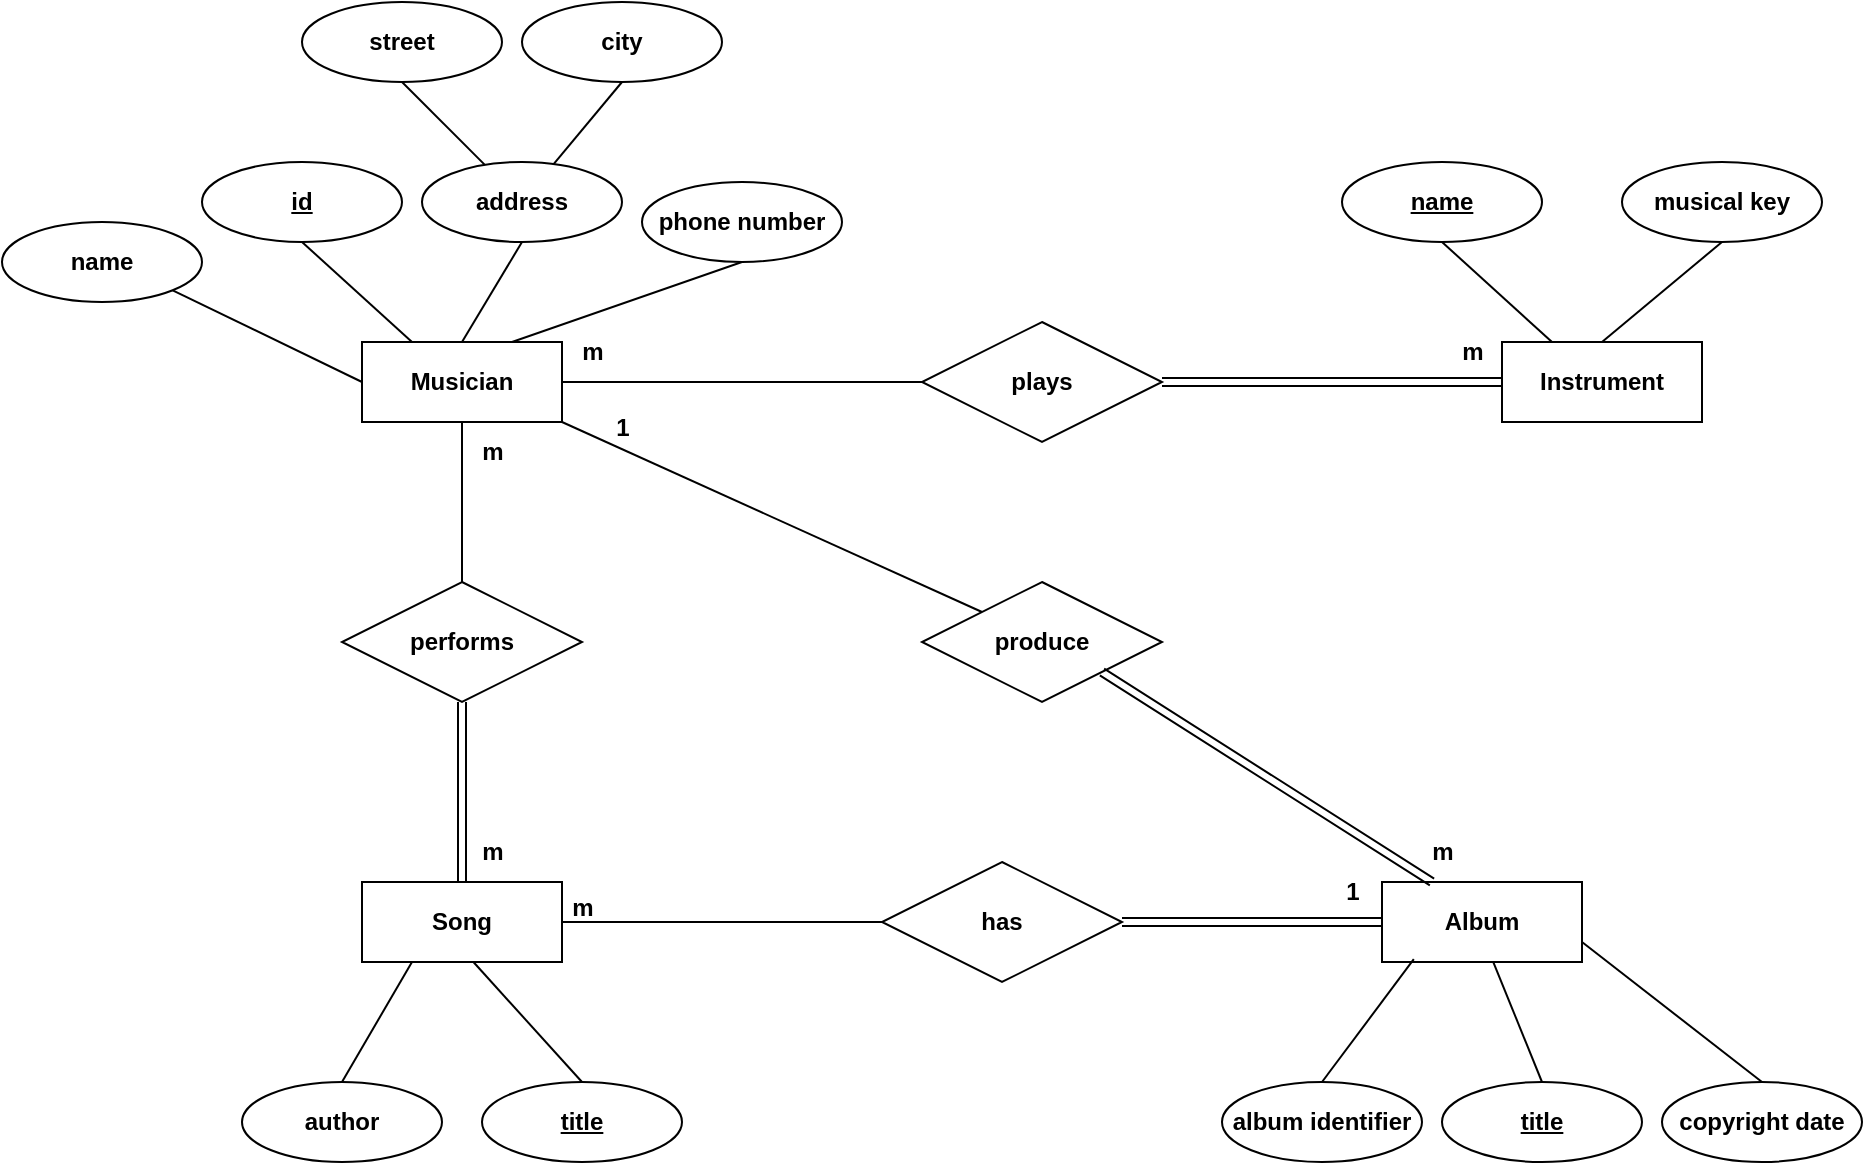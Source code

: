 <mxfile version="22.1.2" type="device">
  <diagram name="Page-1" id="q17DKDiXmMCJJl4ZwLc4">
    <mxGraphModel dx="1436" dy="773" grid="1" gridSize="10" guides="1" tooltips="1" connect="1" arrows="1" fold="1" page="1" pageScale="1" pageWidth="2339" pageHeight="3300" math="0" shadow="0">
      <root>
        <mxCell id="0" />
        <mxCell id="1" parent="0" />
        <mxCell id="7t0NmyDC2NJlsHodAtWq-1" value="&lt;b&gt;Musician&lt;/b&gt;" style="whiteSpace=wrap;html=1;align=center;" parent="1" vertex="1">
          <mxGeometry x="190" y="290" width="100" height="40" as="geometry" />
        </mxCell>
        <mxCell id="7t0NmyDC2NJlsHodAtWq-3" value="" style="endArrow=none;html=1;rounded=0;exitX=0.5;exitY=1;exitDx=0;exitDy=0;entryX=0.25;entryY=0;entryDx=0;entryDy=0;" parent="1" source="7t0NmyDC2NJlsHodAtWq-14" target="7t0NmyDC2NJlsHodAtWq-1" edge="1">
          <mxGeometry relative="1" as="geometry">
            <mxPoint x="160" y="240" as="sourcePoint" />
            <mxPoint x="580" y="450" as="targetPoint" />
          </mxGeometry>
        </mxCell>
        <mxCell id="7t0NmyDC2NJlsHodAtWq-4" value="&lt;b&gt;address&lt;/b&gt;" style="ellipse;whiteSpace=wrap;html=1;align=center;" parent="1" vertex="1">
          <mxGeometry x="220" y="200" width="100" height="40" as="geometry" />
        </mxCell>
        <mxCell id="7t0NmyDC2NJlsHodAtWq-5" value="" style="endArrow=none;html=1;rounded=0;exitX=0.5;exitY=1;exitDx=0;exitDy=0;entryX=0.5;entryY=0;entryDx=0;entryDy=0;" parent="1" source="7t0NmyDC2NJlsHodAtWq-4" target="7t0NmyDC2NJlsHodAtWq-1" edge="1">
          <mxGeometry relative="1" as="geometry">
            <mxPoint x="175" y="264" as="sourcePoint" />
            <mxPoint x="250" y="310" as="targetPoint" />
          </mxGeometry>
        </mxCell>
        <mxCell id="7t0NmyDC2NJlsHodAtWq-6" value="&lt;b&gt;street&lt;/b&gt;&lt;span id=&quot;docs-internal-guid-22aa97f3-7fff-5628-ff60-64329fbdb07a&quot;&gt;&lt;/span&gt;&lt;span id=&quot;docs-internal-guid-22aa97f3-7fff-5628-ff60-64329fbdb07a&quot;&gt;&lt;/span&gt;" style="ellipse;whiteSpace=wrap;html=1;align=center;" parent="1" vertex="1">
          <mxGeometry x="160" y="120" width="100" height="40" as="geometry" />
        </mxCell>
        <mxCell id="7t0NmyDC2NJlsHodAtWq-7" value="" style="endArrow=none;html=1;rounded=0;exitX=0.5;exitY=1;exitDx=0;exitDy=0;" parent="1" source="7t0NmyDC2NJlsHodAtWq-6" target="7t0NmyDC2NJlsHodAtWq-4" edge="1">
          <mxGeometry relative="1" as="geometry">
            <mxPoint x="285" y="264" as="sourcePoint" />
            <mxPoint x="370" y="330" as="targetPoint" />
          </mxGeometry>
        </mxCell>
        <mxCell id="7t0NmyDC2NJlsHodAtWq-8" value="&lt;b&gt;city&lt;/b&gt;&lt;span id=&quot;docs-internal-guid-22aa97f3-7fff-5628-ff60-64329fbdb07a&quot;&gt;&lt;/span&gt;&lt;span id=&quot;docs-internal-guid-22aa97f3-7fff-5628-ff60-64329fbdb07a&quot;&gt;&lt;/span&gt;" style="ellipse;whiteSpace=wrap;html=1;align=center;" parent="1" vertex="1">
          <mxGeometry x="270" y="120" width="100" height="40" as="geometry" />
        </mxCell>
        <mxCell id="7t0NmyDC2NJlsHodAtWq-9" value="" style="endArrow=none;html=1;rounded=0;exitX=0.5;exitY=1;exitDx=0;exitDy=0;" parent="1" source="7t0NmyDC2NJlsHodAtWq-8" target="7t0NmyDC2NJlsHodAtWq-4" edge="1">
          <mxGeometry relative="1" as="geometry">
            <mxPoint x="405" y="264" as="sourcePoint" />
            <mxPoint x="377" y="201" as="targetPoint" />
          </mxGeometry>
        </mxCell>
        <mxCell id="7t0NmyDC2NJlsHodAtWq-10" value="&lt;b&gt;phone number&lt;/b&gt;&lt;span id=&quot;docs-internal-guid-22aa97f3-7fff-5628-ff60-64329fbdb07a&quot;&gt;&lt;/span&gt;&lt;span id=&quot;docs-internal-guid-22aa97f3-7fff-5628-ff60-64329fbdb07a&quot;&gt;&lt;/span&gt;" style="ellipse;whiteSpace=wrap;html=1;align=center;" parent="1" vertex="1">
          <mxGeometry x="330" y="210" width="100" height="40" as="geometry" />
        </mxCell>
        <mxCell id="7t0NmyDC2NJlsHodAtWq-11" value="" style="endArrow=none;html=1;rounded=0;exitX=0.5;exitY=1;exitDx=0;exitDy=0;entryX=0.75;entryY=0;entryDx=0;entryDy=0;" parent="1" source="7t0NmyDC2NJlsHodAtWq-10" target="7t0NmyDC2NJlsHodAtWq-1" edge="1">
          <mxGeometry relative="1" as="geometry">
            <mxPoint x="465" y="374" as="sourcePoint" />
            <mxPoint x="437" y="311" as="targetPoint" />
          </mxGeometry>
        </mxCell>
        <mxCell id="7t0NmyDC2NJlsHodAtWq-12" value="&lt;b&gt;name&lt;/b&gt;" style="ellipse;whiteSpace=wrap;html=1;align=center;" parent="1" vertex="1">
          <mxGeometry x="10" y="230" width="100" height="40" as="geometry" />
        </mxCell>
        <mxCell id="7t0NmyDC2NJlsHodAtWq-13" value="" style="endArrow=none;html=1;rounded=0;exitX=1;exitY=1;exitDx=0;exitDy=0;entryX=0;entryY=0.5;entryDx=0;entryDy=0;" parent="1" source="7t0NmyDC2NJlsHodAtWq-12" target="7t0NmyDC2NJlsHodAtWq-1" edge="1">
          <mxGeometry relative="1" as="geometry">
            <mxPoint x="110" y="285" as="sourcePoint" />
            <mxPoint x="-5" y="335" as="targetPoint" />
          </mxGeometry>
        </mxCell>
        <mxCell id="7t0NmyDC2NJlsHodAtWq-14" value="&lt;b&gt;id&lt;/b&gt;" style="ellipse;whiteSpace=wrap;html=1;align=center;fontStyle=4;" parent="1" vertex="1">
          <mxGeometry x="110" y="200" width="100" height="40" as="geometry" />
        </mxCell>
        <mxCell id="7t0NmyDC2NJlsHodAtWq-15" value="&lt;span id=&quot;docs-internal-guid-ec5396cc-7fff-41a8-6c5f-3108510f86a9&quot;&gt;&lt;/span&gt;&lt;span id=&quot;docs-internal-guid-ec5396cc-7fff-41a8-6c5f-3108510f86a9&quot;&gt;&lt;/span&gt;&lt;span id=&quot;docs-internal-guid-ec5396cc-7fff-41a8-6c5f-3108510f86a9&quot;&gt;&lt;/span&gt;&lt;b&gt;Instrument&lt;/b&gt;" style="whiteSpace=wrap;html=1;align=center;" parent="1" vertex="1">
          <mxGeometry x="760" y="290" width="100" height="40" as="geometry" />
        </mxCell>
        <mxCell id="7t0NmyDC2NJlsHodAtWq-16" value="" style="endArrow=none;html=1;rounded=0;exitX=0.5;exitY=1;exitDx=0;exitDy=0;entryX=0.25;entryY=0;entryDx=0;entryDy=0;" parent="1" source="7t0NmyDC2NJlsHodAtWq-27" target="7t0NmyDC2NJlsHodAtWq-15" edge="1">
          <mxGeometry relative="1" as="geometry">
            <mxPoint x="730" y="240" as="sourcePoint" />
            <mxPoint x="1150" y="450" as="targetPoint" />
          </mxGeometry>
        </mxCell>
        <mxCell id="7t0NmyDC2NJlsHodAtWq-17" value="&lt;b&gt;musical key&lt;/b&gt;&lt;span id=&quot;docs-internal-guid-22aa97f3-7fff-5628-ff60-64329fbdb07a&quot;&gt;&lt;/span&gt;&lt;span id=&quot;docs-internal-guid-22aa97f3-7fff-5628-ff60-64329fbdb07a&quot;&gt;&lt;/span&gt;" style="ellipse;whiteSpace=wrap;html=1;align=center;" parent="1" vertex="1">
          <mxGeometry x="820" y="200" width="100" height="40" as="geometry" />
        </mxCell>
        <mxCell id="7t0NmyDC2NJlsHodAtWq-18" value="" style="endArrow=none;html=1;rounded=0;exitX=0.5;exitY=1;exitDx=0;exitDy=0;entryX=0.5;entryY=0;entryDx=0;entryDy=0;" parent="1" source="7t0NmyDC2NJlsHodAtWq-17" target="7t0NmyDC2NJlsHodAtWq-15" edge="1">
          <mxGeometry relative="1" as="geometry">
            <mxPoint x="745" y="264" as="sourcePoint" />
            <mxPoint x="820" y="310" as="targetPoint" />
          </mxGeometry>
        </mxCell>
        <mxCell id="7t0NmyDC2NJlsHodAtWq-27" value="&lt;b&gt;name&lt;/b&gt;" style="ellipse;whiteSpace=wrap;html=1;align=center;fontStyle=4;" parent="1" vertex="1">
          <mxGeometry x="680" y="200" width="100" height="40" as="geometry" />
        </mxCell>
        <mxCell id="7t0NmyDC2NJlsHodAtWq-95" value="&lt;b&gt;Album&lt;/b&gt;" style="whiteSpace=wrap;html=1;align=center;" parent="1" vertex="1">
          <mxGeometry x="700" y="560" width="100" height="40" as="geometry" />
        </mxCell>
        <mxCell id="7t0NmyDC2NJlsHodAtWq-97" value="&lt;b&gt;album identifier&lt;/b&gt;" style="ellipse;whiteSpace=wrap;html=1;align=center;" parent="1" vertex="1">
          <mxGeometry x="620" y="660" width="100" height="40" as="geometry" />
        </mxCell>
        <mxCell id="7t0NmyDC2NJlsHodAtWq-98" value="" style="endArrow=none;html=1;rounded=0;exitX=0.5;exitY=0;exitDx=0;exitDy=0;entryX=0.159;entryY=0.965;entryDx=0;entryDy=0;entryPerimeter=0;" parent="1" source="7t0NmyDC2NJlsHodAtWq-97" target="7t0NmyDC2NJlsHodAtWq-95" edge="1">
          <mxGeometry relative="1" as="geometry">
            <mxPoint x="1075" y="619" as="sourcePoint" />
            <mxPoint x="875" y="575" as="targetPoint" />
          </mxGeometry>
        </mxCell>
        <mxCell id="7t0NmyDC2NJlsHodAtWq-100" value="" style="endArrow=none;html=1;rounded=0;exitX=0.5;exitY=0;exitDx=0;exitDy=0;entryX=0.556;entryY=0.997;entryDx=0;entryDy=0;entryPerimeter=0;" parent="1" source="pzW-IpU47eDc1lCH4zHD-4" target="7t0NmyDC2NJlsHodAtWq-95" edge="1">
          <mxGeometry relative="1" as="geometry">
            <mxPoint x="780" y="660" as="sourcePoint" />
            <mxPoint x="825" y="420" as="targetPoint" />
          </mxGeometry>
        </mxCell>
        <mxCell id="7t0NmyDC2NJlsHodAtWq-108" value="&lt;b&gt;copyright date&lt;/b&gt;" style="ellipse;whiteSpace=wrap;html=1;align=center;" parent="1" vertex="1">
          <mxGeometry x="840" y="660" width="100" height="40" as="geometry" />
        </mxCell>
        <mxCell id="7t0NmyDC2NJlsHodAtWq-109" value="" style="endArrow=none;html=1;rounded=0;exitX=0.5;exitY=0;exitDx=0;exitDy=0;entryX=1;entryY=0.75;entryDx=0;entryDy=0;" parent="1" source="7t0NmyDC2NJlsHodAtWq-108" target="7t0NmyDC2NJlsHodAtWq-95" edge="1">
          <mxGeometry relative="1" as="geometry">
            <mxPoint x="1295" y="618" as="sourcePoint" />
            <mxPoint x="956" y="600" as="targetPoint" />
          </mxGeometry>
        </mxCell>
        <mxCell id="7t0NmyDC2NJlsHodAtWq-110" value="&lt;b&gt;Song&lt;/b&gt;" style="whiteSpace=wrap;html=1;align=center;" parent="1" vertex="1">
          <mxGeometry x="190" y="560" width="100" height="40" as="geometry" />
        </mxCell>
        <mxCell id="7t0NmyDC2NJlsHodAtWq-111" value="&lt;b&gt;author&lt;/b&gt;" style="ellipse;whiteSpace=wrap;html=1;align=center;" parent="1" vertex="1">
          <mxGeometry x="130" y="660" width="100" height="40" as="geometry" />
        </mxCell>
        <mxCell id="7t0NmyDC2NJlsHodAtWq-112" value="" style="endArrow=none;html=1;rounded=0;exitX=0.5;exitY=0;exitDx=0;exitDy=0;entryX=0.25;entryY=1;entryDx=0;entryDy=0;" parent="1" source="7t0NmyDC2NJlsHodAtWq-111" target="7t0NmyDC2NJlsHodAtWq-110" edge="1">
          <mxGeometry relative="1" as="geometry">
            <mxPoint x="565" y="619" as="sourcePoint" />
            <mxPoint x="365" y="575" as="targetPoint" />
          </mxGeometry>
        </mxCell>
        <mxCell id="7t0NmyDC2NJlsHodAtWq-113" value="" style="endArrow=none;html=1;rounded=0;exitX=0.5;exitY=0;exitDx=0;exitDy=0;entryX=0.556;entryY=0.997;entryDx=0;entryDy=0;entryPerimeter=0;" parent="1" source="pzW-IpU47eDc1lCH4zHD-2" target="7t0NmyDC2NJlsHodAtWq-110" edge="1">
          <mxGeometry relative="1" as="geometry">
            <mxPoint x="310" y="660" as="sourcePoint" />
            <mxPoint x="315" y="420" as="targetPoint" />
          </mxGeometry>
        </mxCell>
        <mxCell id="7t0NmyDC2NJlsHodAtWq-117" value="&lt;b&gt;plays&lt;/b&gt;" style="shape=rhombus;perimeter=rhombusPerimeter;whiteSpace=wrap;html=1;align=center;" parent="1" vertex="1">
          <mxGeometry x="470" y="280" width="120" height="60" as="geometry" />
        </mxCell>
        <mxCell id="7t0NmyDC2NJlsHodAtWq-120" value="" style="shape=link;html=1;rounded=0;exitX=1;exitY=0.5;exitDx=0;exitDy=0;entryX=0;entryY=0.5;entryDx=0;entryDy=0;" parent="1" source="7t0NmyDC2NJlsHodAtWq-117" target="7t0NmyDC2NJlsHodAtWq-15" edge="1">
          <mxGeometry relative="1" as="geometry">
            <mxPoint x="540" y="360" as="sourcePoint" />
            <mxPoint x="720" y="360" as="targetPoint" />
          </mxGeometry>
        </mxCell>
        <mxCell id="7t0NmyDC2NJlsHodAtWq-121" value="&lt;b&gt;m&lt;/b&gt;" style="text;html=1;align=center;verticalAlign=middle;resizable=0;points=[];autosize=1;strokeColor=none;fillColor=none;" parent="1" vertex="1">
          <mxGeometry x="290" y="280" width="30" height="30" as="geometry" />
        </mxCell>
        <mxCell id="7t0NmyDC2NJlsHodAtWq-122" value="&lt;b&gt;m&lt;/b&gt;" style="text;html=1;align=center;verticalAlign=middle;resizable=0;points=[];autosize=1;strokeColor=none;fillColor=none;" parent="1" vertex="1">
          <mxGeometry x="730" y="280" width="30" height="30" as="geometry" />
        </mxCell>
        <mxCell id="7t0NmyDC2NJlsHodAtWq-123" value="&lt;b&gt;has&lt;/b&gt;" style="shape=rhombus;perimeter=rhombusPerimeter;whiteSpace=wrap;html=1;align=center;" parent="1" vertex="1">
          <mxGeometry x="450" y="550" width="120" height="60" as="geometry" />
        </mxCell>
        <mxCell id="7t0NmyDC2NJlsHodAtWq-126" value="" style="shape=link;html=1;rounded=0;entryX=0;entryY=0.5;entryDx=0;entryDy=0;exitX=1;exitY=0.5;exitDx=0;exitDy=0;" parent="1" source="7t0NmyDC2NJlsHodAtWq-123" target="7t0NmyDC2NJlsHodAtWq-95" edge="1">
          <mxGeometry relative="1" as="geometry">
            <mxPoint x="460" y="550" as="sourcePoint" />
            <mxPoint x="620" y="550" as="targetPoint" />
          </mxGeometry>
        </mxCell>
        <mxCell id="7t0NmyDC2NJlsHodAtWq-128" value="" style="endArrow=none;html=1;rounded=0;exitX=1;exitY=0.5;exitDx=0;exitDy=0;entryX=0;entryY=0.5;entryDx=0;entryDy=0;" parent="1" source="7t0NmyDC2NJlsHodAtWq-110" target="7t0NmyDC2NJlsHodAtWq-123" edge="1">
          <mxGeometry relative="1" as="geometry">
            <mxPoint x="460" y="550" as="sourcePoint" />
            <mxPoint x="620" y="550" as="targetPoint" />
          </mxGeometry>
        </mxCell>
        <mxCell id="7t0NmyDC2NJlsHodAtWq-129" value="&lt;b&gt;m&lt;/b&gt;" style="text;html=1;align=center;verticalAlign=middle;resizable=0;points=[];autosize=1;strokeColor=none;fillColor=none;" parent="1" vertex="1">
          <mxGeometry x="285" y="558" width="30" height="30" as="geometry" />
        </mxCell>
        <mxCell id="7t0NmyDC2NJlsHodAtWq-130" value="&lt;b&gt;1&lt;/b&gt;" style="text;html=1;align=center;verticalAlign=middle;resizable=0;points=[];autosize=1;strokeColor=none;fillColor=none;" parent="1" vertex="1">
          <mxGeometry x="670" y="550" width="30" height="30" as="geometry" />
        </mxCell>
        <mxCell id="7t0NmyDC2NJlsHodAtWq-131" value="&lt;b&gt;performs&lt;/b&gt;" style="shape=rhombus;perimeter=rhombusPerimeter;whiteSpace=wrap;html=1;align=center;" parent="1" vertex="1">
          <mxGeometry x="180" y="410" width="120" height="60" as="geometry" />
        </mxCell>
        <mxCell id="7t0NmyDC2NJlsHodAtWq-132" value="" style="shape=link;html=1;rounded=0;exitX=0.5;exitY=1;exitDx=0;exitDy=0;entryX=0.5;entryY=0;entryDx=0;entryDy=0;" parent="1" source="7t0NmyDC2NJlsHodAtWq-131" target="7t0NmyDC2NJlsHodAtWq-110" edge="1">
          <mxGeometry relative="1" as="geometry">
            <mxPoint x="239.52" y="478" as="sourcePoint" />
            <mxPoint x="240" y="530" as="targetPoint" />
          </mxGeometry>
        </mxCell>
        <mxCell id="7t0NmyDC2NJlsHodAtWq-133" value="" style="endArrow=none;html=1;rounded=0;entryX=0.5;entryY=1;entryDx=0;entryDy=0;exitX=0.5;exitY=0;exitDx=0;exitDy=0;" parent="1" source="7t0NmyDC2NJlsHodAtWq-131" target="7t0NmyDC2NJlsHodAtWq-1" edge="1">
          <mxGeometry relative="1" as="geometry">
            <mxPoint x="460" y="470" as="sourcePoint" />
            <mxPoint x="620" y="470" as="targetPoint" />
          </mxGeometry>
        </mxCell>
        <mxCell id="7t0NmyDC2NJlsHodAtWq-134" value="&lt;b&gt;m&lt;/b&gt;" style="text;html=1;align=center;verticalAlign=middle;resizable=0;points=[];autosize=1;strokeColor=none;fillColor=none;" parent="1" vertex="1">
          <mxGeometry x="240" y="330" width="30" height="30" as="geometry" />
        </mxCell>
        <mxCell id="7t0NmyDC2NJlsHodAtWq-135" value="&lt;b&gt;m&lt;/b&gt;" style="text;html=1;align=center;verticalAlign=middle;resizable=0;points=[];autosize=1;strokeColor=none;fillColor=none;" parent="1" vertex="1">
          <mxGeometry x="240" y="530" width="30" height="30" as="geometry" />
        </mxCell>
        <mxCell id="7t0NmyDC2NJlsHodAtWq-136" value="&lt;b&gt;produce&lt;/b&gt;" style="shape=rhombus;perimeter=rhombusPerimeter;whiteSpace=wrap;html=1;align=center;" parent="1" vertex="1">
          <mxGeometry x="470" y="410" width="120" height="60" as="geometry" />
        </mxCell>
        <mxCell id="7t0NmyDC2NJlsHodAtWq-137" value="" style="shape=link;html=1;rounded=0;exitX=1;exitY=1;exitDx=0;exitDy=0;entryX=0.25;entryY=0;entryDx=0;entryDy=0;" parent="1" source="7t0NmyDC2NJlsHodAtWq-136" target="7t0NmyDC2NJlsHodAtWq-95" edge="1">
          <mxGeometry relative="1" as="geometry">
            <mxPoint x="600" y="470" as="sourcePoint" />
            <mxPoint x="770" y="470" as="targetPoint" />
          </mxGeometry>
        </mxCell>
        <mxCell id="7t0NmyDC2NJlsHodAtWq-139" value="" style="endArrow=none;html=1;rounded=0;entryX=1;entryY=1;entryDx=0;entryDy=0;exitX=0;exitY=0;exitDx=0;exitDy=0;" parent="1" source="7t0NmyDC2NJlsHodAtWq-136" target="7t0NmyDC2NJlsHodAtWq-1" edge="1">
          <mxGeometry relative="1" as="geometry">
            <mxPoint x="390" y="440" as="sourcePoint" />
            <mxPoint x="390" y="360" as="targetPoint" />
          </mxGeometry>
        </mxCell>
        <mxCell id="7t0NmyDC2NJlsHodAtWq-140" value="" style="endArrow=none;html=1;rounded=0;entryX=0;entryY=0.5;entryDx=0;entryDy=0;exitX=1;exitY=0.5;exitDx=0;exitDy=0;" parent="1" source="7t0NmyDC2NJlsHodAtWq-1" target="7t0NmyDC2NJlsHodAtWq-117" edge="1">
          <mxGeometry relative="1" as="geometry">
            <mxPoint x="260" y="430" as="sourcePoint" />
            <mxPoint x="260" y="350" as="targetPoint" />
          </mxGeometry>
        </mxCell>
        <mxCell id="7t0NmyDC2NJlsHodAtWq-141" value="&lt;b&gt;1&lt;/b&gt;" style="text;html=1;align=center;verticalAlign=middle;resizable=0;points=[];autosize=1;strokeColor=none;fillColor=none;" parent="1" vertex="1">
          <mxGeometry x="305" y="318" width="30" height="30" as="geometry" />
        </mxCell>
        <mxCell id="7t0NmyDC2NJlsHodAtWq-144" value="&lt;b&gt;m&lt;/b&gt;" style="text;html=1;align=center;verticalAlign=middle;resizable=0;points=[];autosize=1;strokeColor=none;fillColor=none;" parent="1" vertex="1">
          <mxGeometry x="715" y="530" width="30" height="30" as="geometry" />
        </mxCell>
        <mxCell id="pzW-IpU47eDc1lCH4zHD-2" value="&lt;b&gt;title&lt;/b&gt;" style="ellipse;whiteSpace=wrap;html=1;align=center;fontStyle=4;" vertex="1" parent="1">
          <mxGeometry x="250" y="660" width="100" height="40" as="geometry" />
        </mxCell>
        <mxCell id="pzW-IpU47eDc1lCH4zHD-4" value="&lt;b&gt;title&lt;/b&gt;" style="ellipse;whiteSpace=wrap;html=1;align=center;fontStyle=4;" vertex="1" parent="1">
          <mxGeometry x="730" y="660" width="100" height="40" as="geometry" />
        </mxCell>
      </root>
    </mxGraphModel>
  </diagram>
</mxfile>
